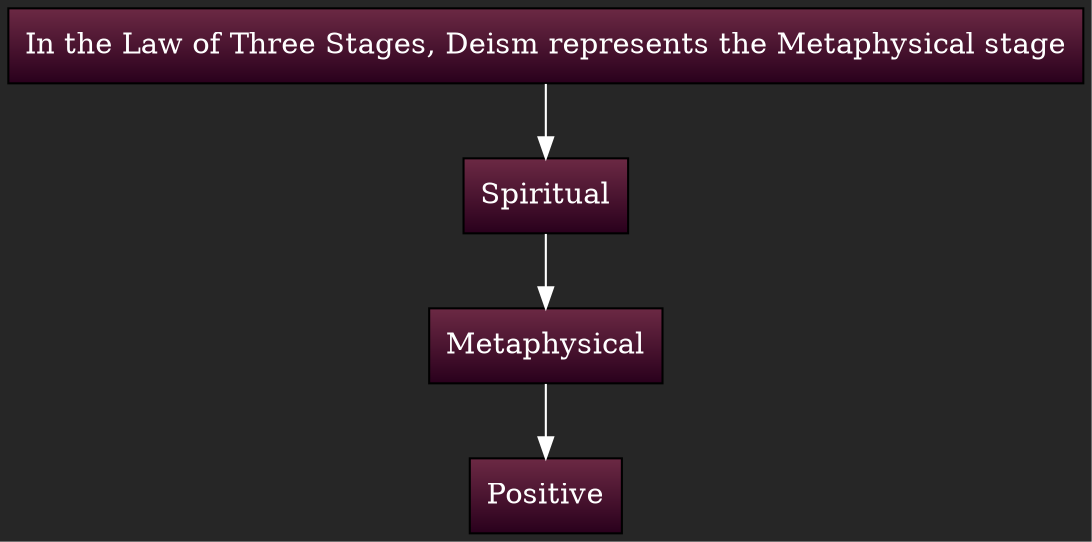 digraph D {
rankdir = TB
style = filled
fontcolor = white
color = white
bgcolor = "#262626"
gradientangle = 0
dpi = 300
"cluster_91" [rankdir=TB, shape=box, color=black, fontcolor=white, fillcolor="#6C2944:#29001C", style=filled, gradientangle=270.05, label="In the Law of Three Stages, Deism represents the Metaphysical stage"]
"cluster_92" [rankdir=TB, shape=box, color=black, fontcolor=white, fillcolor="#6C2944:#29001C", style=filled, gradientangle=270.05, label="Spiritual"]
"cluster_93" [rankdir=TB, shape=box, color=black, fontcolor=white, fillcolor="#6C2944:#29001C", style=filled, gradientangle=270.05, label="Metaphysical"]
"cluster_94" [rankdir=TB, shape=box, color=black, fontcolor=white, fillcolor="#6C2944:#29001C", style=filled, gradientangle=270.05, label="Positive"]
"cluster_93" -> "cluster_94" [color=white, penwidth=1, ltail="cluster_93", lhead="cluster_94"]
"cluster_92" -> "cluster_93" [color=white, penwidth=1, ltail="cluster_93", lhead="cluster_94"]
"cluster_91" -> "cluster_92" [color=white, penwidth=1, ltail="cluster_93", lhead="cluster_94"]
}
